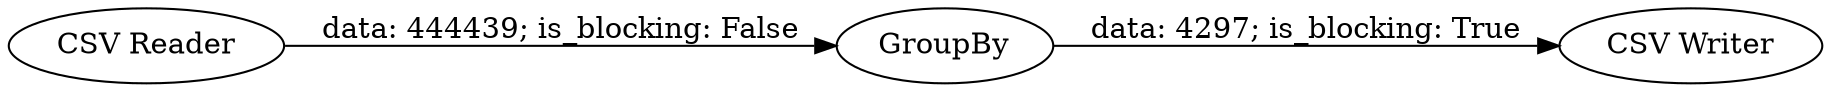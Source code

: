 digraph {
	"-7855685718138950141_2" [label="CSV Reader"]
	"-7855685718138950141_1" [label="CSV Writer"]
	"-7855685718138950141_3" [label=GroupBy]
	"-7855685718138950141_3" -> "-7855685718138950141_1" [label="data: 4297; is_blocking: True"]
	"-7855685718138950141_2" -> "-7855685718138950141_3" [label="data: 444439; is_blocking: False"]
	rankdir=LR
}
